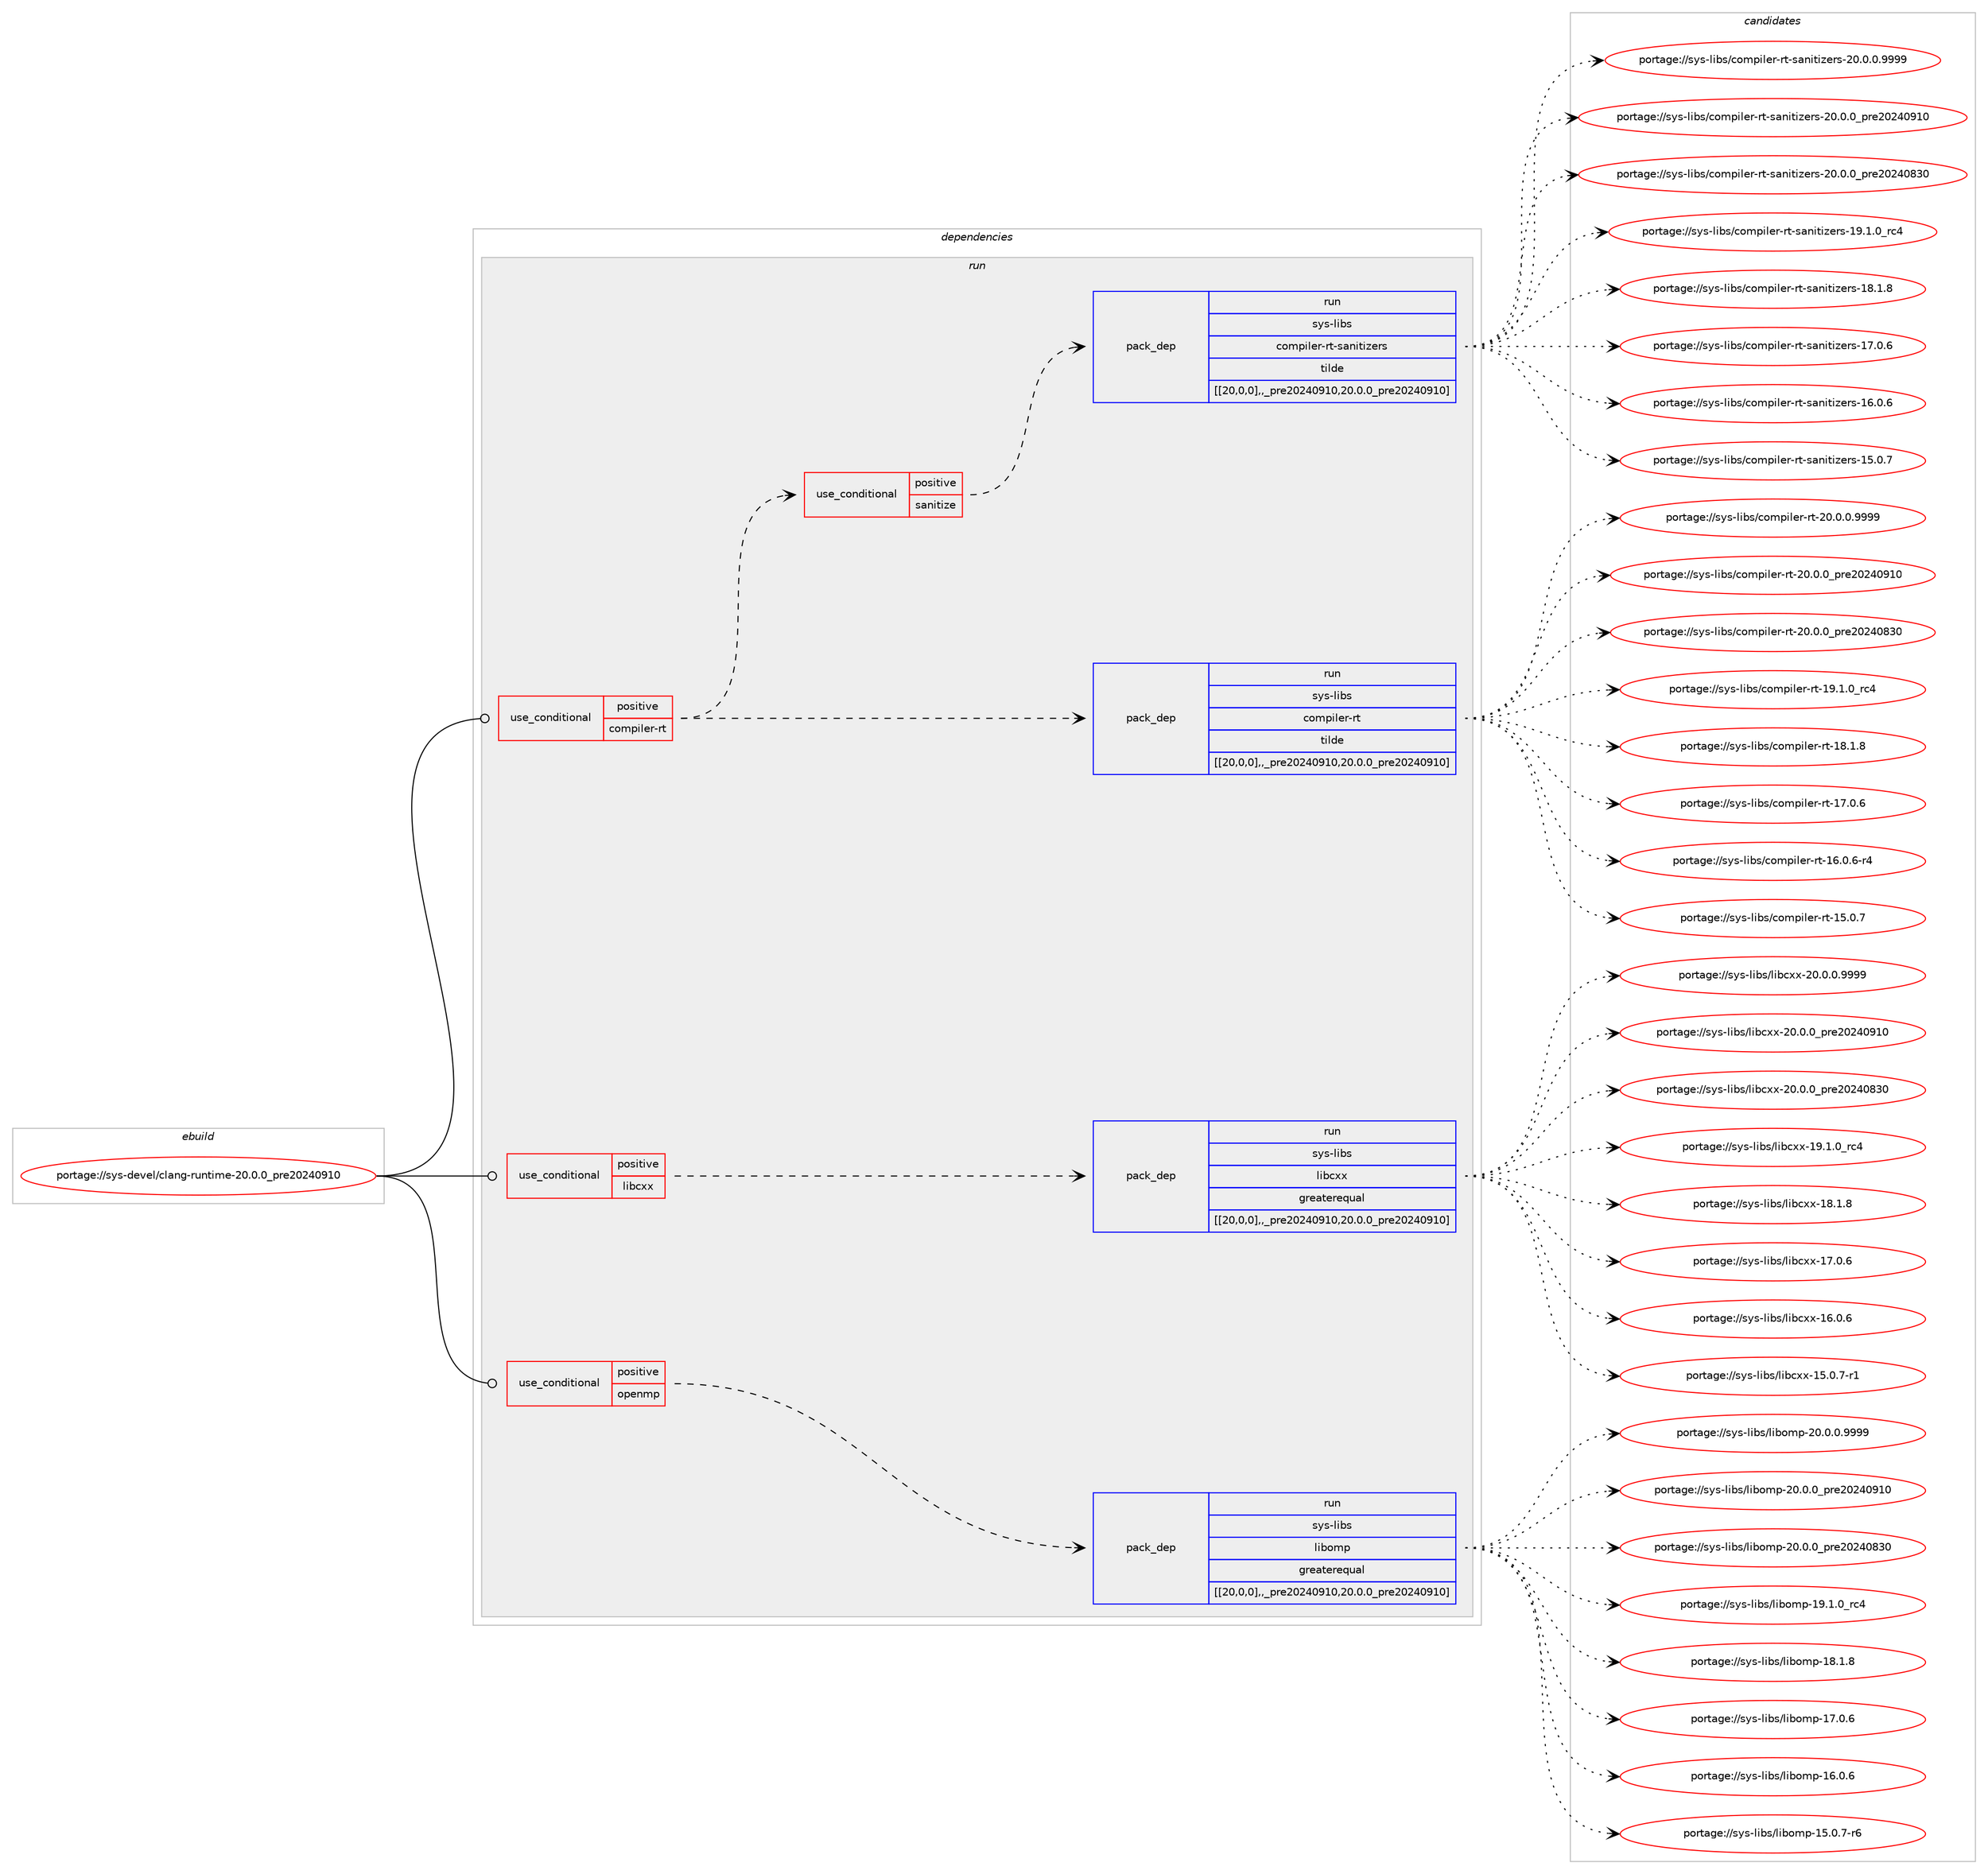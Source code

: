 digraph prolog {

# *************
# Graph options
# *************

newrank=true;
concentrate=true;
compound=true;
graph [rankdir=LR,fontname=Helvetica,fontsize=10,ranksep=1.5];#, ranksep=2.5, nodesep=0.2];
edge  [arrowhead=vee];
node  [fontname=Helvetica,fontsize=10];

# **********
# The ebuild
# **********

subgraph cluster_leftcol {
color=gray;
label=<<i>ebuild</i>>;
id [label="portage://sys-devel/clang-runtime-20.0.0_pre20240910", color=red, width=4, href="../sys-devel/clang-runtime-20.0.0_pre20240910.svg"];
}

# ****************
# The dependencies
# ****************

subgraph cluster_midcol {
color=gray;
label=<<i>dependencies</i>>;
subgraph cluster_compile {
fillcolor="#eeeeee";
style=filled;
label=<<i>compile</i>>;
}
subgraph cluster_compileandrun {
fillcolor="#eeeeee";
style=filled;
label=<<i>compile and run</i>>;
}
subgraph cluster_run {
fillcolor="#eeeeee";
style=filled;
label=<<i>run</i>>;
subgraph cond119651 {
dependency450752 [label=<<TABLE BORDER="0" CELLBORDER="1" CELLSPACING="0" CELLPADDING="4"><TR><TD ROWSPAN="3" CELLPADDING="10">use_conditional</TD></TR><TR><TD>positive</TD></TR><TR><TD>compiler-rt</TD></TR></TABLE>>, shape=none, color=red];
subgraph pack328018 {
dependency450753 [label=<<TABLE BORDER="0" CELLBORDER="1" CELLSPACING="0" CELLPADDING="4" WIDTH="220"><TR><TD ROWSPAN="6" CELLPADDING="30">pack_dep</TD></TR><TR><TD WIDTH="110">run</TD></TR><TR><TD>sys-libs</TD></TR><TR><TD>compiler-rt</TD></TR><TR><TD>tilde</TD></TR><TR><TD>[[20,0,0],,_pre20240910,20.0.0_pre20240910]</TD></TR></TABLE>>, shape=none, color=blue];
}
dependency450752:e -> dependency450753:w [weight=20,style="dashed",arrowhead="vee"];
subgraph cond119652 {
dependency450754 [label=<<TABLE BORDER="0" CELLBORDER="1" CELLSPACING="0" CELLPADDING="4"><TR><TD ROWSPAN="3" CELLPADDING="10">use_conditional</TD></TR><TR><TD>positive</TD></TR><TR><TD>sanitize</TD></TR></TABLE>>, shape=none, color=red];
subgraph pack328019 {
dependency450755 [label=<<TABLE BORDER="0" CELLBORDER="1" CELLSPACING="0" CELLPADDING="4" WIDTH="220"><TR><TD ROWSPAN="6" CELLPADDING="30">pack_dep</TD></TR><TR><TD WIDTH="110">run</TD></TR><TR><TD>sys-libs</TD></TR><TR><TD>compiler-rt-sanitizers</TD></TR><TR><TD>tilde</TD></TR><TR><TD>[[20,0,0],,_pre20240910,20.0.0_pre20240910]</TD></TR></TABLE>>, shape=none, color=blue];
}
dependency450754:e -> dependency450755:w [weight=20,style="dashed",arrowhead="vee"];
}
dependency450752:e -> dependency450754:w [weight=20,style="dashed",arrowhead="vee"];
}
id:e -> dependency450752:w [weight=20,style="solid",arrowhead="odot"];
subgraph cond119653 {
dependency450756 [label=<<TABLE BORDER="0" CELLBORDER="1" CELLSPACING="0" CELLPADDING="4"><TR><TD ROWSPAN="3" CELLPADDING="10">use_conditional</TD></TR><TR><TD>positive</TD></TR><TR><TD>libcxx</TD></TR></TABLE>>, shape=none, color=red];
subgraph pack328020 {
dependency450757 [label=<<TABLE BORDER="0" CELLBORDER="1" CELLSPACING="0" CELLPADDING="4" WIDTH="220"><TR><TD ROWSPAN="6" CELLPADDING="30">pack_dep</TD></TR><TR><TD WIDTH="110">run</TD></TR><TR><TD>sys-libs</TD></TR><TR><TD>libcxx</TD></TR><TR><TD>greaterequal</TD></TR><TR><TD>[[20,0,0],,_pre20240910,20.0.0_pre20240910]</TD></TR></TABLE>>, shape=none, color=blue];
}
dependency450756:e -> dependency450757:w [weight=20,style="dashed",arrowhead="vee"];
}
id:e -> dependency450756:w [weight=20,style="solid",arrowhead="odot"];
subgraph cond119654 {
dependency450758 [label=<<TABLE BORDER="0" CELLBORDER="1" CELLSPACING="0" CELLPADDING="4"><TR><TD ROWSPAN="3" CELLPADDING="10">use_conditional</TD></TR><TR><TD>positive</TD></TR><TR><TD>openmp</TD></TR></TABLE>>, shape=none, color=red];
subgraph pack328021 {
dependency450759 [label=<<TABLE BORDER="0" CELLBORDER="1" CELLSPACING="0" CELLPADDING="4" WIDTH="220"><TR><TD ROWSPAN="6" CELLPADDING="30">pack_dep</TD></TR><TR><TD WIDTH="110">run</TD></TR><TR><TD>sys-libs</TD></TR><TR><TD>libomp</TD></TR><TR><TD>greaterequal</TD></TR><TR><TD>[[20,0,0],,_pre20240910,20.0.0_pre20240910]</TD></TR></TABLE>>, shape=none, color=blue];
}
dependency450758:e -> dependency450759:w [weight=20,style="dashed",arrowhead="vee"];
}
id:e -> dependency450758:w [weight=20,style="solid",arrowhead="odot"];
}
}

# **************
# The candidates
# **************

subgraph cluster_choices {
rank=same;
color=gray;
label=<<i>candidates</i>>;

subgraph choice328018 {
color=black;
nodesep=1;
choice1151211154510810598115479911110911210510810111445114116455048464846484657575757 [label="portage://sys-libs/compiler-rt-20.0.0.9999", color=red, width=4,href="../sys-libs/compiler-rt-20.0.0.9999.svg"];
choice115121115451081059811547991111091121051081011144511411645504846484648951121141015048505248574948 [label="portage://sys-libs/compiler-rt-20.0.0_pre20240910", color=red, width=4,href="../sys-libs/compiler-rt-20.0.0_pre20240910.svg"];
choice115121115451081059811547991111091121051081011144511411645504846484648951121141015048505248565148 [label="portage://sys-libs/compiler-rt-20.0.0_pre20240830", color=red, width=4,href="../sys-libs/compiler-rt-20.0.0_pre20240830.svg"];
choice115121115451081059811547991111091121051081011144511411645495746494648951149952 [label="portage://sys-libs/compiler-rt-19.1.0_rc4", color=red, width=4,href="../sys-libs/compiler-rt-19.1.0_rc4.svg"];
choice115121115451081059811547991111091121051081011144511411645495646494656 [label="portage://sys-libs/compiler-rt-18.1.8", color=red, width=4,href="../sys-libs/compiler-rt-18.1.8.svg"];
choice115121115451081059811547991111091121051081011144511411645495546484654 [label="portage://sys-libs/compiler-rt-17.0.6", color=red, width=4,href="../sys-libs/compiler-rt-17.0.6.svg"];
choice1151211154510810598115479911110911210510810111445114116454954464846544511452 [label="portage://sys-libs/compiler-rt-16.0.6-r4", color=red, width=4,href="../sys-libs/compiler-rt-16.0.6-r4.svg"];
choice115121115451081059811547991111091121051081011144511411645495346484655 [label="portage://sys-libs/compiler-rt-15.0.7", color=red, width=4,href="../sys-libs/compiler-rt-15.0.7.svg"];
dependency450753:e -> choice1151211154510810598115479911110911210510810111445114116455048464846484657575757:w [style=dotted,weight="100"];
dependency450753:e -> choice115121115451081059811547991111091121051081011144511411645504846484648951121141015048505248574948:w [style=dotted,weight="100"];
dependency450753:e -> choice115121115451081059811547991111091121051081011144511411645504846484648951121141015048505248565148:w [style=dotted,weight="100"];
dependency450753:e -> choice115121115451081059811547991111091121051081011144511411645495746494648951149952:w [style=dotted,weight="100"];
dependency450753:e -> choice115121115451081059811547991111091121051081011144511411645495646494656:w [style=dotted,weight="100"];
dependency450753:e -> choice115121115451081059811547991111091121051081011144511411645495546484654:w [style=dotted,weight="100"];
dependency450753:e -> choice1151211154510810598115479911110911210510810111445114116454954464846544511452:w [style=dotted,weight="100"];
dependency450753:e -> choice115121115451081059811547991111091121051081011144511411645495346484655:w [style=dotted,weight="100"];
}
subgraph choice328019 {
color=black;
nodesep=1;
choice11512111545108105981154799111109112105108101114451141164511597110105116105122101114115455048464846484657575757 [label="portage://sys-libs/compiler-rt-sanitizers-20.0.0.9999", color=red, width=4,href="../sys-libs/compiler-rt-sanitizers-20.0.0.9999.svg"];
choice1151211154510810598115479911110911210510810111445114116451159711010511610512210111411545504846484648951121141015048505248574948 [label="portage://sys-libs/compiler-rt-sanitizers-20.0.0_pre20240910", color=red, width=4,href="../sys-libs/compiler-rt-sanitizers-20.0.0_pre20240910.svg"];
choice1151211154510810598115479911110911210510810111445114116451159711010511610512210111411545504846484648951121141015048505248565148 [label="portage://sys-libs/compiler-rt-sanitizers-20.0.0_pre20240830", color=red, width=4,href="../sys-libs/compiler-rt-sanitizers-20.0.0_pre20240830.svg"];
choice1151211154510810598115479911110911210510810111445114116451159711010511610512210111411545495746494648951149952 [label="portage://sys-libs/compiler-rt-sanitizers-19.1.0_rc4", color=red, width=4,href="../sys-libs/compiler-rt-sanitizers-19.1.0_rc4.svg"];
choice1151211154510810598115479911110911210510810111445114116451159711010511610512210111411545495646494656 [label="portage://sys-libs/compiler-rt-sanitizers-18.1.8", color=red, width=4,href="../sys-libs/compiler-rt-sanitizers-18.1.8.svg"];
choice1151211154510810598115479911110911210510810111445114116451159711010511610512210111411545495546484654 [label="portage://sys-libs/compiler-rt-sanitizers-17.0.6", color=red, width=4,href="../sys-libs/compiler-rt-sanitizers-17.0.6.svg"];
choice1151211154510810598115479911110911210510810111445114116451159711010511610512210111411545495446484654 [label="portage://sys-libs/compiler-rt-sanitizers-16.0.6", color=red, width=4,href="../sys-libs/compiler-rt-sanitizers-16.0.6.svg"];
choice1151211154510810598115479911110911210510810111445114116451159711010511610512210111411545495346484655 [label="portage://sys-libs/compiler-rt-sanitizers-15.0.7", color=red, width=4,href="../sys-libs/compiler-rt-sanitizers-15.0.7.svg"];
dependency450755:e -> choice11512111545108105981154799111109112105108101114451141164511597110105116105122101114115455048464846484657575757:w [style=dotted,weight="100"];
dependency450755:e -> choice1151211154510810598115479911110911210510810111445114116451159711010511610512210111411545504846484648951121141015048505248574948:w [style=dotted,weight="100"];
dependency450755:e -> choice1151211154510810598115479911110911210510810111445114116451159711010511610512210111411545504846484648951121141015048505248565148:w [style=dotted,weight="100"];
dependency450755:e -> choice1151211154510810598115479911110911210510810111445114116451159711010511610512210111411545495746494648951149952:w [style=dotted,weight="100"];
dependency450755:e -> choice1151211154510810598115479911110911210510810111445114116451159711010511610512210111411545495646494656:w [style=dotted,weight="100"];
dependency450755:e -> choice1151211154510810598115479911110911210510810111445114116451159711010511610512210111411545495546484654:w [style=dotted,weight="100"];
dependency450755:e -> choice1151211154510810598115479911110911210510810111445114116451159711010511610512210111411545495446484654:w [style=dotted,weight="100"];
dependency450755:e -> choice1151211154510810598115479911110911210510810111445114116451159711010511610512210111411545495346484655:w [style=dotted,weight="100"];
}
subgraph choice328020 {
color=black;
nodesep=1;
choice1151211154510810598115471081059899120120455048464846484657575757 [label="portage://sys-libs/libcxx-20.0.0.9999", color=red, width=4,href="../sys-libs/libcxx-20.0.0.9999.svg"];
choice115121115451081059811547108105989912012045504846484648951121141015048505248574948 [label="portage://sys-libs/libcxx-20.0.0_pre20240910", color=red, width=4,href="../sys-libs/libcxx-20.0.0_pre20240910.svg"];
choice115121115451081059811547108105989912012045504846484648951121141015048505248565148 [label="portage://sys-libs/libcxx-20.0.0_pre20240830", color=red, width=4,href="../sys-libs/libcxx-20.0.0_pre20240830.svg"];
choice115121115451081059811547108105989912012045495746494648951149952 [label="portage://sys-libs/libcxx-19.1.0_rc4", color=red, width=4,href="../sys-libs/libcxx-19.1.0_rc4.svg"];
choice115121115451081059811547108105989912012045495646494656 [label="portage://sys-libs/libcxx-18.1.8", color=red, width=4,href="../sys-libs/libcxx-18.1.8.svg"];
choice115121115451081059811547108105989912012045495546484654 [label="portage://sys-libs/libcxx-17.0.6", color=red, width=4,href="../sys-libs/libcxx-17.0.6.svg"];
choice115121115451081059811547108105989912012045495446484654 [label="portage://sys-libs/libcxx-16.0.6", color=red, width=4,href="../sys-libs/libcxx-16.0.6.svg"];
choice1151211154510810598115471081059899120120454953464846554511449 [label="portage://sys-libs/libcxx-15.0.7-r1", color=red, width=4,href="../sys-libs/libcxx-15.0.7-r1.svg"];
dependency450757:e -> choice1151211154510810598115471081059899120120455048464846484657575757:w [style=dotted,weight="100"];
dependency450757:e -> choice115121115451081059811547108105989912012045504846484648951121141015048505248574948:w [style=dotted,weight="100"];
dependency450757:e -> choice115121115451081059811547108105989912012045504846484648951121141015048505248565148:w [style=dotted,weight="100"];
dependency450757:e -> choice115121115451081059811547108105989912012045495746494648951149952:w [style=dotted,weight="100"];
dependency450757:e -> choice115121115451081059811547108105989912012045495646494656:w [style=dotted,weight="100"];
dependency450757:e -> choice115121115451081059811547108105989912012045495546484654:w [style=dotted,weight="100"];
dependency450757:e -> choice115121115451081059811547108105989912012045495446484654:w [style=dotted,weight="100"];
dependency450757:e -> choice1151211154510810598115471081059899120120454953464846554511449:w [style=dotted,weight="100"];
}
subgraph choice328021 {
color=black;
nodesep=1;
choice11512111545108105981154710810598111109112455048464846484657575757 [label="portage://sys-libs/libomp-20.0.0.9999", color=red, width=4,href="../sys-libs/libomp-20.0.0.9999.svg"];
choice1151211154510810598115471081059811110911245504846484648951121141015048505248574948 [label="portage://sys-libs/libomp-20.0.0_pre20240910", color=red, width=4,href="../sys-libs/libomp-20.0.0_pre20240910.svg"];
choice1151211154510810598115471081059811110911245504846484648951121141015048505248565148 [label="portage://sys-libs/libomp-20.0.0_pre20240830", color=red, width=4,href="../sys-libs/libomp-20.0.0_pre20240830.svg"];
choice1151211154510810598115471081059811110911245495746494648951149952 [label="portage://sys-libs/libomp-19.1.0_rc4", color=red, width=4,href="../sys-libs/libomp-19.1.0_rc4.svg"];
choice1151211154510810598115471081059811110911245495646494656 [label="portage://sys-libs/libomp-18.1.8", color=red, width=4,href="../sys-libs/libomp-18.1.8.svg"];
choice1151211154510810598115471081059811110911245495546484654 [label="portage://sys-libs/libomp-17.0.6", color=red, width=4,href="../sys-libs/libomp-17.0.6.svg"];
choice1151211154510810598115471081059811110911245495446484654 [label="portage://sys-libs/libomp-16.0.6", color=red, width=4,href="../sys-libs/libomp-16.0.6.svg"];
choice11512111545108105981154710810598111109112454953464846554511454 [label="portage://sys-libs/libomp-15.0.7-r6", color=red, width=4,href="../sys-libs/libomp-15.0.7-r6.svg"];
dependency450759:e -> choice11512111545108105981154710810598111109112455048464846484657575757:w [style=dotted,weight="100"];
dependency450759:e -> choice1151211154510810598115471081059811110911245504846484648951121141015048505248574948:w [style=dotted,weight="100"];
dependency450759:e -> choice1151211154510810598115471081059811110911245504846484648951121141015048505248565148:w [style=dotted,weight="100"];
dependency450759:e -> choice1151211154510810598115471081059811110911245495746494648951149952:w [style=dotted,weight="100"];
dependency450759:e -> choice1151211154510810598115471081059811110911245495646494656:w [style=dotted,weight="100"];
dependency450759:e -> choice1151211154510810598115471081059811110911245495546484654:w [style=dotted,weight="100"];
dependency450759:e -> choice1151211154510810598115471081059811110911245495446484654:w [style=dotted,weight="100"];
dependency450759:e -> choice11512111545108105981154710810598111109112454953464846554511454:w [style=dotted,weight="100"];
}
}

}
